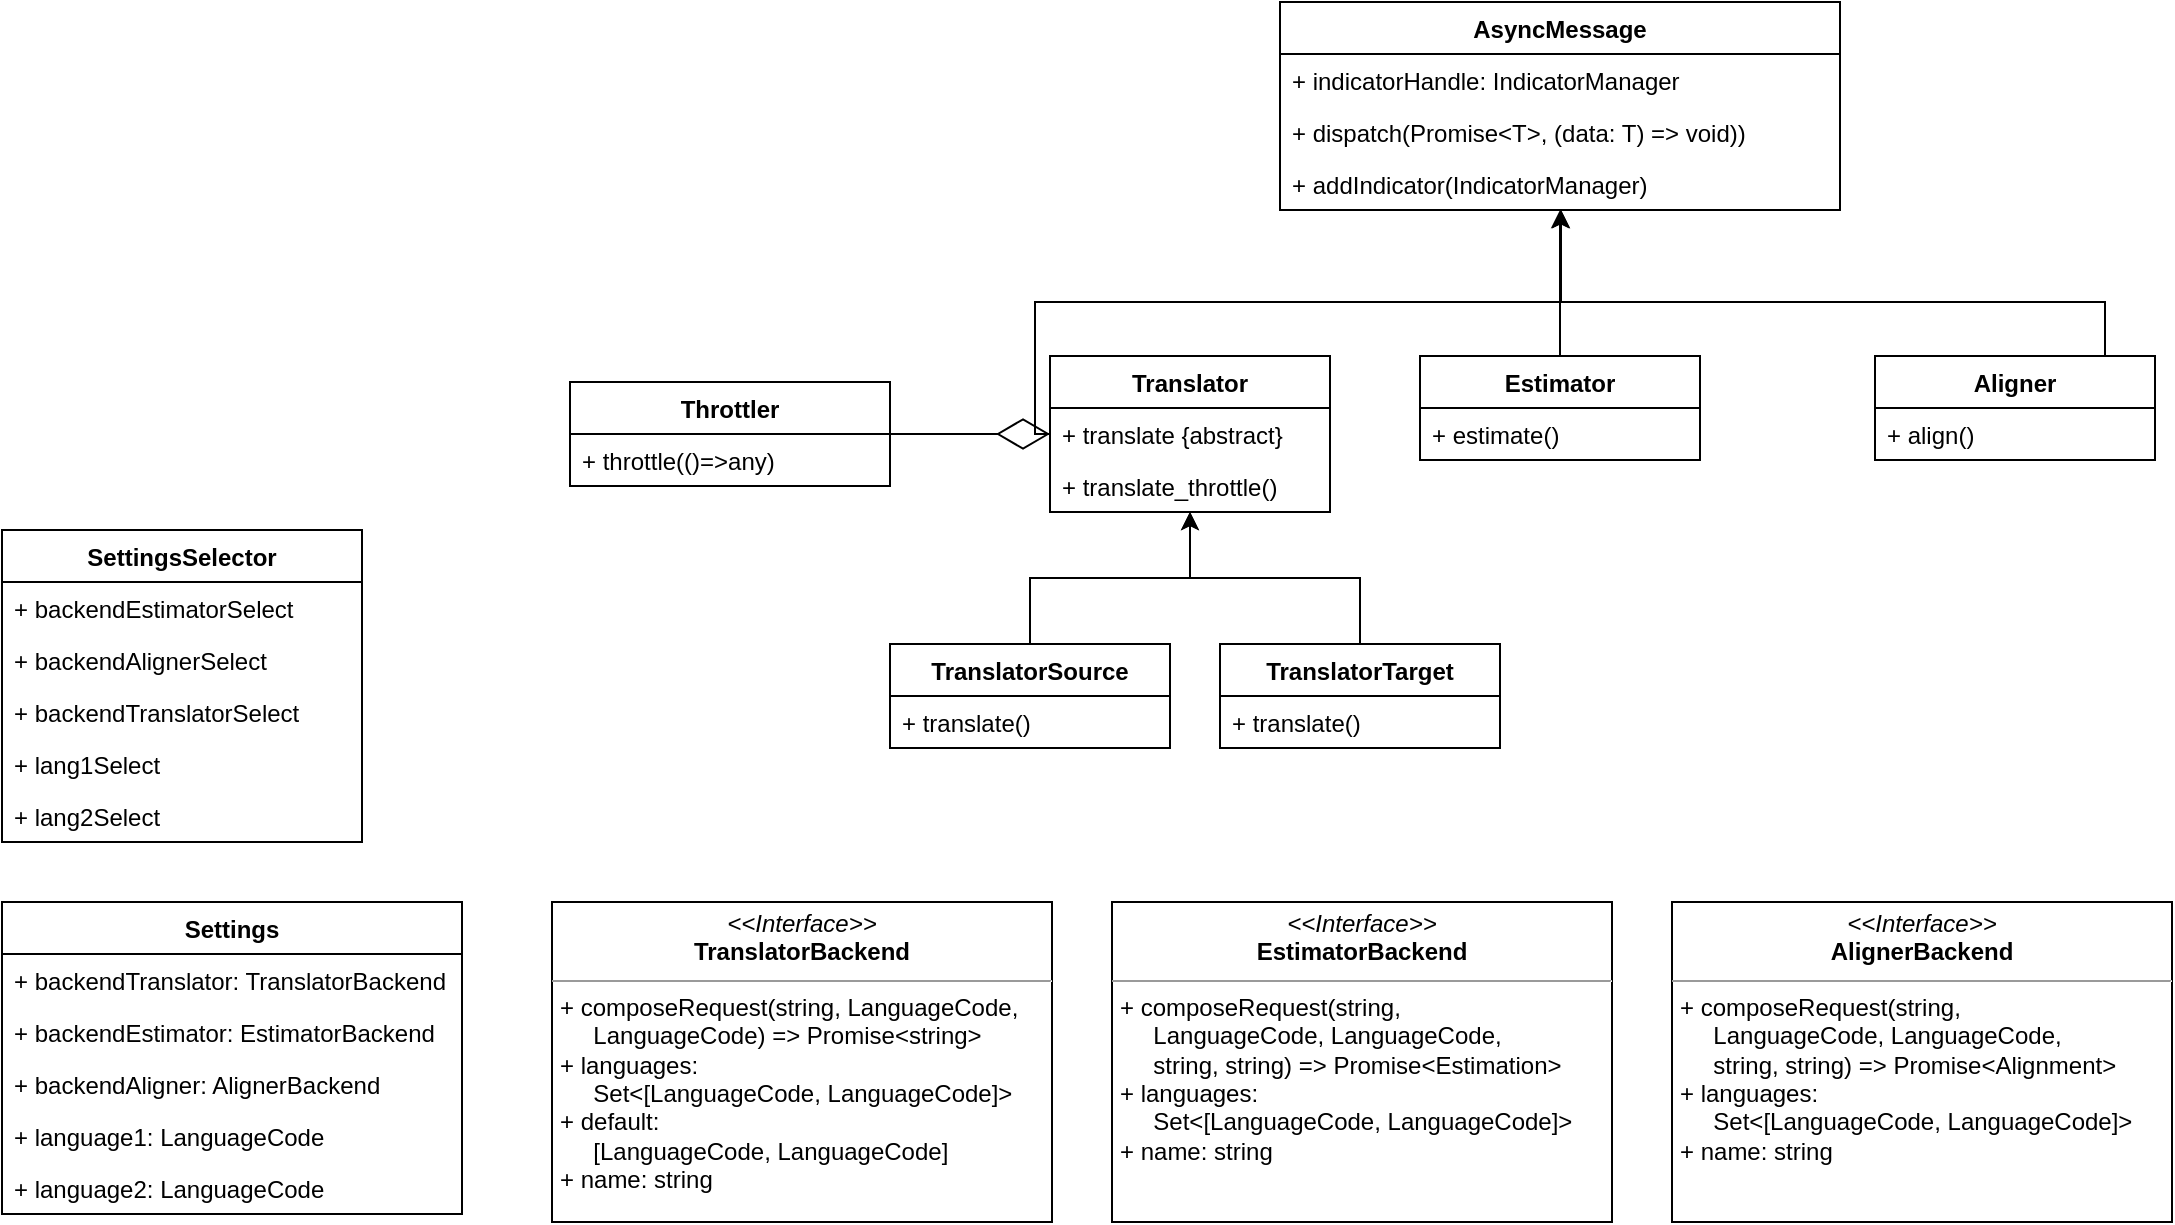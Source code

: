 <mxfile version="11.0.5"><diagram id="BZY8XGsUDht0dMiKtglb" name="Page-1"><mxGraphModel dx="1822" dy="906" grid="0" gridSize="10" guides="1" tooltips="1" connect="1" arrows="1" fold="1" page="0" pageScale="1" pageWidth="827" pageHeight="1169" math="0" shadow="0"><root><mxCell id="0"/><mxCell id="1" parent="0"/><mxCell id="A6VHRnplj_fA71H_J_nN-30" value="AsyncMessage" style="swimlane;fontStyle=1;childLayout=stackLayout;horizontal=1;startSize=26;fillColor=none;horizontalStack=0;resizeParent=1;resizeParentMax=0;resizeLast=0;collapsible=1;marginBottom=0;" vertex="1" parent="1"><mxGeometry x="624" y="190" width="280" height="104" as="geometry"/></mxCell><mxCell id="A6VHRnplj_fA71H_J_nN-34" value="+ indicatorHandle: IndicatorManager" style="text;strokeColor=none;fillColor=none;align=left;verticalAlign=top;spacingLeft=4;spacingRight=4;overflow=hidden;rotatable=0;points=[[0,0.5],[1,0.5]];portConstraint=eastwest;" vertex="1" parent="A6VHRnplj_fA71H_J_nN-30"><mxGeometry y="26" width="280" height="26" as="geometry"/></mxCell><mxCell id="A6VHRnplj_fA71H_J_nN-35" value="+ dispatch(Promise&lt;T&gt;, (data: T) =&gt; void))" style="text;strokeColor=none;fillColor=none;align=left;verticalAlign=top;spacingLeft=4;spacingRight=4;overflow=hidden;rotatable=0;points=[[0,0.5],[1,0.5]];portConstraint=eastwest;" vertex="1" parent="A6VHRnplj_fA71H_J_nN-30"><mxGeometry y="52" width="280" height="26" as="geometry"/></mxCell><mxCell id="A6VHRnplj_fA71H_J_nN-31" value="+ addIndicator(IndicatorManager)" style="text;strokeColor=none;fillColor=none;align=left;verticalAlign=top;spacingLeft=4;spacingRight=4;overflow=hidden;rotatable=0;points=[[0,0.5],[1,0.5]];portConstraint=eastwest;" vertex="1" parent="A6VHRnplj_fA71H_J_nN-30"><mxGeometry y="78" width="280" height="26" as="geometry"/></mxCell><mxCell id="A6VHRnplj_fA71H_J_nN-54" style="edgeStyle=orthogonalEdgeStyle;rounded=0;orthogonalLoop=1;jettySize=auto;html=1;" edge="1" parent="1" source="A6VHRnplj_fA71H_J_nN-40" target="A6VHRnplj_fA71H_J_nN-30"><mxGeometry relative="1" as="geometry"><Array as="points"><mxPoint x="1036.5" y="340"/><mxPoint x="764.5" y="340"/></Array></mxGeometry></mxCell><mxCell id="A6VHRnplj_fA71H_J_nN-40" value="Aligner" style="swimlane;fontStyle=1;childLayout=stackLayout;horizontal=1;startSize=26;fillColor=none;horizontalStack=0;resizeParent=1;resizeParentMax=0;resizeLast=0;collapsible=1;marginBottom=0;" vertex="1" parent="1"><mxGeometry x="921.5" y="367" width="140" height="52" as="geometry"/></mxCell><mxCell id="A6VHRnplj_fA71H_J_nN-41" value="+ align()" style="text;strokeColor=none;fillColor=none;align=left;verticalAlign=top;spacingLeft=4;spacingRight=4;overflow=hidden;rotatable=0;points=[[0,0.5],[1,0.5]];portConstraint=eastwest;" vertex="1" parent="A6VHRnplj_fA71H_J_nN-40"><mxGeometry y="26" width="140" height="26" as="geometry"/></mxCell><mxCell id="A6VHRnplj_fA71H_J_nN-52" style="edgeStyle=orthogonalEdgeStyle;rounded=0;orthogonalLoop=1;jettySize=auto;html=1;" edge="1" parent="1" source="A6VHRnplj_fA71H_J_nN-45" target="A6VHRnplj_fA71H_J_nN-30"><mxGeometry relative="1" as="geometry"/></mxCell><mxCell id="A6VHRnplj_fA71H_J_nN-45" value="Estimator" style="swimlane;fontStyle=1;childLayout=stackLayout;horizontal=1;startSize=26;fillColor=none;horizontalStack=0;resizeParent=1;resizeParentMax=0;resizeLast=0;collapsible=1;marginBottom=0;" vertex="1" parent="1"><mxGeometry x="694" y="367" width="140" height="52" as="geometry"/></mxCell><mxCell id="A6VHRnplj_fA71H_J_nN-46" value="+ estimate()" style="text;strokeColor=none;fillColor=none;align=left;verticalAlign=top;spacingLeft=4;spacingRight=4;overflow=hidden;rotatable=0;points=[[0,0.5],[1,0.5]];portConstraint=eastwest;" vertex="1" parent="A6VHRnplj_fA71H_J_nN-45"><mxGeometry y="26" width="140" height="26" as="geometry"/></mxCell><mxCell id="A6VHRnplj_fA71H_J_nN-51" style="edgeStyle=orthogonalEdgeStyle;rounded=0;orthogonalLoop=1;jettySize=auto;html=1;" edge="1" parent="1" source="A6VHRnplj_fA71H_J_nN-47" target="A6VHRnplj_fA71H_J_nN-30"><mxGeometry relative="1" as="geometry"><Array as="points"><mxPoint x="501.5" y="340"/><mxPoint x="764.5" y="340"/></Array></mxGeometry></mxCell><mxCell id="A6VHRnplj_fA71H_J_nN-47" value="Translator" style="swimlane;fontStyle=1;childLayout=stackLayout;horizontal=1;startSize=26;fillColor=none;horizontalStack=0;resizeParent=1;resizeParentMax=0;resizeLast=0;collapsible=1;marginBottom=0;" vertex="1" parent="1"><mxGeometry x="509" y="367" width="140" height="78" as="geometry"/></mxCell><mxCell id="A6VHRnplj_fA71H_J_nN-49" value="+ translate {abstract}" style="text;strokeColor=none;fillColor=none;align=left;verticalAlign=top;spacingLeft=4;spacingRight=4;overflow=hidden;rotatable=0;points=[[0,0.5],[1,0.5]];portConstraint=eastwest;" vertex="1" parent="A6VHRnplj_fA71H_J_nN-47"><mxGeometry y="26" width="140" height="26" as="geometry"/></mxCell><mxCell id="A6VHRnplj_fA71H_J_nN-48" value="+ translate_throttle()" style="text;strokeColor=none;fillColor=none;align=left;verticalAlign=top;spacingLeft=4;spacingRight=4;overflow=hidden;rotatable=0;points=[[0,0.5],[1,0.5]];portConstraint=eastwest;" vertex="1" parent="A6VHRnplj_fA71H_J_nN-47"><mxGeometry y="52" width="140" height="26" as="geometry"/></mxCell><mxCell id="A6VHRnplj_fA71H_J_nN-55" value="SettingsSelector" style="swimlane;fontStyle=1;childLayout=stackLayout;horizontal=1;startSize=26;fillColor=none;horizontalStack=0;resizeParent=1;resizeParentMax=0;resizeLast=0;collapsible=1;marginBottom=0;" vertex="1" parent="1"><mxGeometry x="-15" y="454" width="180" height="156" as="geometry"/></mxCell><mxCell id="A6VHRnplj_fA71H_J_nN-64" value="+ backendEstimatorSelect" style="text;strokeColor=none;fillColor=none;align=left;verticalAlign=top;spacingLeft=4;spacingRight=4;overflow=hidden;rotatable=0;points=[[0,0.5],[1,0.5]];portConstraint=eastwest;" vertex="1" parent="A6VHRnplj_fA71H_J_nN-55"><mxGeometry y="26" width="180" height="26" as="geometry"/></mxCell><mxCell id="A6VHRnplj_fA71H_J_nN-63" value="+ backendAlignerSelect" style="text;strokeColor=none;fillColor=none;align=left;verticalAlign=top;spacingLeft=4;spacingRight=4;overflow=hidden;rotatable=0;points=[[0,0.5],[1,0.5]];portConstraint=eastwest;" vertex="1" parent="A6VHRnplj_fA71H_J_nN-55"><mxGeometry y="52" width="180" height="26" as="geometry"/></mxCell><mxCell id="A6VHRnplj_fA71H_J_nN-56" value="+ backendTranslatorSelect" style="text;strokeColor=none;fillColor=none;align=left;verticalAlign=top;spacingLeft=4;spacingRight=4;overflow=hidden;rotatable=0;points=[[0,0.5],[1,0.5]];portConstraint=eastwest;" vertex="1" parent="A6VHRnplj_fA71H_J_nN-55"><mxGeometry y="78" width="180" height="26" as="geometry"/></mxCell><mxCell id="A6VHRnplj_fA71H_J_nN-57" value="+ lang1Select" style="text;strokeColor=none;fillColor=none;align=left;verticalAlign=top;spacingLeft=4;spacingRight=4;overflow=hidden;rotatable=0;points=[[0,0.5],[1,0.5]];portConstraint=eastwest;" vertex="1" parent="A6VHRnplj_fA71H_J_nN-55"><mxGeometry y="104" width="180" height="26" as="geometry"/></mxCell><mxCell id="A6VHRnplj_fA71H_J_nN-58" value="+ lang2Select" style="text;strokeColor=none;fillColor=none;align=left;verticalAlign=top;spacingLeft=4;spacingRight=4;overflow=hidden;rotatable=0;points=[[0,0.5],[1,0.5]];portConstraint=eastwest;" vertex="1" parent="A6VHRnplj_fA71H_J_nN-55"><mxGeometry y="130" width="180" height="26" as="geometry"/></mxCell><mxCell id="A6VHRnplj_fA71H_J_nN-59" value="Throttler" style="swimlane;fontStyle=1;childLayout=stackLayout;horizontal=1;startSize=26;fillColor=none;horizontalStack=0;resizeParent=1;resizeParentMax=0;resizeLast=0;collapsible=1;marginBottom=0;" vertex="1" parent="1"><mxGeometry x="269" y="380" width="160" height="52" as="geometry"/></mxCell><mxCell id="A6VHRnplj_fA71H_J_nN-60" value="+ throttle(()=&gt;any)" style="text;strokeColor=none;fillColor=none;align=left;verticalAlign=top;spacingLeft=4;spacingRight=4;overflow=hidden;rotatable=0;points=[[0,0.5],[1,0.5]];portConstraint=eastwest;" vertex="1" parent="A6VHRnplj_fA71H_J_nN-59"><mxGeometry y="26" width="160" height="26" as="geometry"/></mxCell><mxCell id="A6VHRnplj_fA71H_J_nN-75" style="edgeStyle=orthogonalEdgeStyle;rounded=0;orthogonalLoop=1;jettySize=auto;html=1;" edge="1" parent="1" source="A6VHRnplj_fA71H_J_nN-65" target="A6VHRnplj_fA71H_J_nN-47"><mxGeometry relative="1" as="geometry"/></mxCell><mxCell id="A6VHRnplj_fA71H_J_nN-65" value="TranslatorSource" style="swimlane;fontStyle=1;childLayout=stackLayout;horizontal=1;startSize=26;fillColor=none;horizontalStack=0;resizeParent=1;resizeParentMax=0;resizeLast=0;collapsible=1;marginBottom=0;" vertex="1" parent="1"><mxGeometry x="429" y="511" width="140" height="52" as="geometry"/></mxCell><mxCell id="A6VHRnplj_fA71H_J_nN-66" value="+ translate()" style="text;strokeColor=none;fillColor=none;align=left;verticalAlign=top;spacingLeft=4;spacingRight=4;overflow=hidden;rotatable=0;points=[[0,0.5],[1,0.5]];portConstraint=eastwest;" vertex="1" parent="A6VHRnplj_fA71H_J_nN-65"><mxGeometry y="26" width="140" height="26" as="geometry"/></mxCell><mxCell id="A6VHRnplj_fA71H_J_nN-76" style="edgeStyle=orthogonalEdgeStyle;rounded=0;orthogonalLoop=1;jettySize=auto;html=1;" edge="1" parent="1" source="A6VHRnplj_fA71H_J_nN-73" target="A6VHRnplj_fA71H_J_nN-47"><mxGeometry relative="1" as="geometry"/></mxCell><mxCell id="A6VHRnplj_fA71H_J_nN-73" value="TranslatorTarget" style="swimlane;fontStyle=1;childLayout=stackLayout;horizontal=1;startSize=26;fillColor=none;horizontalStack=0;resizeParent=1;resizeParentMax=0;resizeLast=0;collapsible=1;marginBottom=0;" vertex="1" parent="1"><mxGeometry x="594" y="511" width="140" height="52" as="geometry"/></mxCell><mxCell id="A6VHRnplj_fA71H_J_nN-74" value="+ translate()" style="text;strokeColor=none;fillColor=none;align=left;verticalAlign=top;spacingLeft=4;spacingRight=4;overflow=hidden;rotatable=0;points=[[0,0.5],[1,0.5]];portConstraint=eastwest;" vertex="1" parent="A6VHRnplj_fA71H_J_nN-73"><mxGeometry y="26" width="140" height="26" as="geometry"/></mxCell><mxCell id="A6VHRnplj_fA71H_J_nN-77" value="&lt;p style=&quot;margin: 0px ; margin-top: 4px ; text-align: center&quot;&gt;&lt;i&gt;&amp;lt;&amp;lt;Interface&amp;gt;&amp;gt;&lt;/i&gt;&lt;br&gt;&lt;b&gt;TranslatorBackend&lt;/b&gt;&lt;/p&gt;&lt;hr size=&quot;1&quot;&gt;&lt;p style=&quot;margin: 0px ; margin-left: 4px&quot;&gt;+ composeRequest(string, LanguageCode,&lt;br&gt;&amp;nbsp; &amp;nbsp; &amp;nbsp;LanguageCode) =&amp;gt; Promise&amp;lt;string&amp;gt;&lt;/p&gt;&lt;p style=&quot;margin: 0px ; margin-left: 4px&quot;&gt;+ languages:&lt;br&gt;&amp;nbsp; &amp;nbsp; &amp;nbsp;Set&amp;lt;[LanguageCode, LanguageCode]&amp;gt;&lt;br&gt;+ default:&lt;br&gt;&amp;nbsp; &amp;nbsp; &amp;nbsp;[LanguageCode, LanguageCode]&lt;br&gt;+ name: string&lt;/p&gt;" style="verticalAlign=top;align=left;overflow=fill;fontSize=12;fontFamily=Helvetica;html=1;" vertex="1" parent="1"><mxGeometry x="260" y="640" width="250" height="160" as="geometry"/></mxCell><mxCell id="A6VHRnplj_fA71H_J_nN-78" value="&lt;p style=&quot;margin: 0px ; margin-top: 4px ; text-align: center&quot;&gt;&lt;i&gt;&amp;lt;&amp;lt;Interface&amp;gt;&amp;gt;&lt;/i&gt;&lt;br&gt;&lt;b&gt;EstimatorBackend&lt;/b&gt;&lt;/p&gt;&lt;hr size=&quot;1&quot;&gt;&lt;p style=&quot;margin: 0px ; margin-left: 4px&quot;&gt;+ composeRequest(string,&lt;br&gt;&amp;nbsp; &amp;nbsp; &amp;nbsp;LanguageCode, LanguageCode,&lt;br&gt;&amp;nbsp; &amp;nbsp; &amp;nbsp;string, string) =&amp;gt; Promise&amp;lt;Estimation&amp;gt;&lt;br&gt;&lt;/p&gt;&lt;p style=&quot;margin: 0px ; margin-left: 4px&quot;&gt;+ languages:&lt;br&gt;&amp;nbsp; &amp;nbsp; &amp;nbsp;Set&amp;lt;[LanguageCode, LanguageCode]&amp;gt;&lt;br&gt;+ name: string&lt;/p&gt;" style="verticalAlign=top;align=left;overflow=fill;fontSize=12;fontFamily=Helvetica;html=1;" vertex="1" parent="1"><mxGeometry x="540" y="640" width="250" height="160" as="geometry"/></mxCell><mxCell id="A6VHRnplj_fA71H_J_nN-80" value="&lt;p style=&quot;margin: 0px ; margin-top: 4px ; text-align: center&quot;&gt;&lt;i&gt;&amp;lt;&amp;lt;Interface&amp;gt;&amp;gt;&lt;/i&gt;&lt;br&gt;&lt;b&gt;AlignerBackend&lt;/b&gt;&lt;/p&gt;&lt;hr size=&quot;1&quot;&gt;&lt;p style=&quot;margin: 0px ; margin-left: 4px&quot;&gt;+ composeRequest(string,&lt;br&gt;&amp;nbsp; &amp;nbsp; &amp;nbsp;LanguageCode, LanguageCode,&lt;br&gt;&amp;nbsp; &amp;nbsp; &amp;nbsp;string, string) =&amp;gt; Promise&amp;lt;Alignment&amp;gt;&lt;/p&gt;&lt;p style=&quot;margin: 0px ; margin-left: 4px&quot;&gt;+ languages:&lt;br&gt;&amp;nbsp; &amp;nbsp; &amp;nbsp;Set&amp;lt;[LanguageCode, LanguageCode]&amp;gt;&lt;br&gt;+ name: string&lt;/p&gt;" style="verticalAlign=top;align=left;overflow=fill;fontSize=12;fontFamily=Helvetica;html=1;" vertex="1" parent="1"><mxGeometry x="820" y="640" width="250" height="160" as="geometry"/></mxCell><mxCell id="A6VHRnplj_fA71H_J_nN-81" value="Settings" style="swimlane;fontStyle=1;childLayout=stackLayout;horizontal=1;startSize=26;fillColor=none;horizontalStack=0;resizeParent=1;resizeParentMax=0;resizeLast=0;collapsible=1;marginBottom=0;" vertex="1" parent="1"><mxGeometry x="-15" y="640" width="230" height="156" as="geometry"/></mxCell><mxCell id="A6VHRnplj_fA71H_J_nN-82" value="+ backendTranslator: TranslatorBackend" style="text;strokeColor=none;fillColor=none;align=left;verticalAlign=top;spacingLeft=4;spacingRight=4;overflow=hidden;rotatable=0;points=[[0,0.5],[1,0.5]];portConstraint=eastwest;" vertex="1" parent="A6VHRnplj_fA71H_J_nN-81"><mxGeometry y="26" width="230" height="26" as="geometry"/></mxCell><mxCell id="A6VHRnplj_fA71H_J_nN-83" value="+ backendEstimator: EstimatorBackend" style="text;strokeColor=none;fillColor=none;align=left;verticalAlign=top;spacingLeft=4;spacingRight=4;overflow=hidden;rotatable=0;points=[[0,0.5],[1,0.5]];portConstraint=eastwest;" vertex="1" parent="A6VHRnplj_fA71H_J_nN-81"><mxGeometry y="52" width="230" height="26" as="geometry"/></mxCell><mxCell id="A6VHRnplj_fA71H_J_nN-84" value="+ backendAligner: AlignerBackend" style="text;strokeColor=none;fillColor=none;align=left;verticalAlign=top;spacingLeft=4;spacingRight=4;overflow=hidden;rotatable=0;points=[[0,0.5],[1,0.5]];portConstraint=eastwest;" vertex="1" parent="A6VHRnplj_fA71H_J_nN-81"><mxGeometry y="78" width="230" height="26" as="geometry"/></mxCell><mxCell id="A6VHRnplj_fA71H_J_nN-85" value="+ language1: LanguageCode" style="text;strokeColor=none;fillColor=none;align=left;verticalAlign=top;spacingLeft=4;spacingRight=4;overflow=hidden;rotatable=0;points=[[0,0.5],[1,0.5]];portConstraint=eastwest;" vertex="1" parent="A6VHRnplj_fA71H_J_nN-81"><mxGeometry y="104" width="230" height="26" as="geometry"/></mxCell><mxCell id="A6VHRnplj_fA71H_J_nN-86" value="+ language2: LanguageCode" style="text;strokeColor=none;fillColor=none;align=left;verticalAlign=top;spacingLeft=4;spacingRight=4;overflow=hidden;rotatable=0;points=[[0,0.5],[1,0.5]];portConstraint=eastwest;" vertex="1" parent="A6VHRnplj_fA71H_J_nN-81"><mxGeometry y="130" width="230" height="26" as="geometry"/></mxCell><mxCell id="A6VHRnplj_fA71H_J_nN-87" value="" style="endArrow=diamondThin;endFill=0;endSize=24;html=1;" edge="1" parent="1" source="A6VHRnplj_fA71H_J_nN-59" target="A6VHRnplj_fA71H_J_nN-47"><mxGeometry width="160" relative="1" as="geometry"><mxPoint x="329" y="432" as="sourcePoint"/><mxPoint x="489" y="432" as="targetPoint"/></mxGeometry></mxCell></root></mxGraphModel></diagram></mxfile>